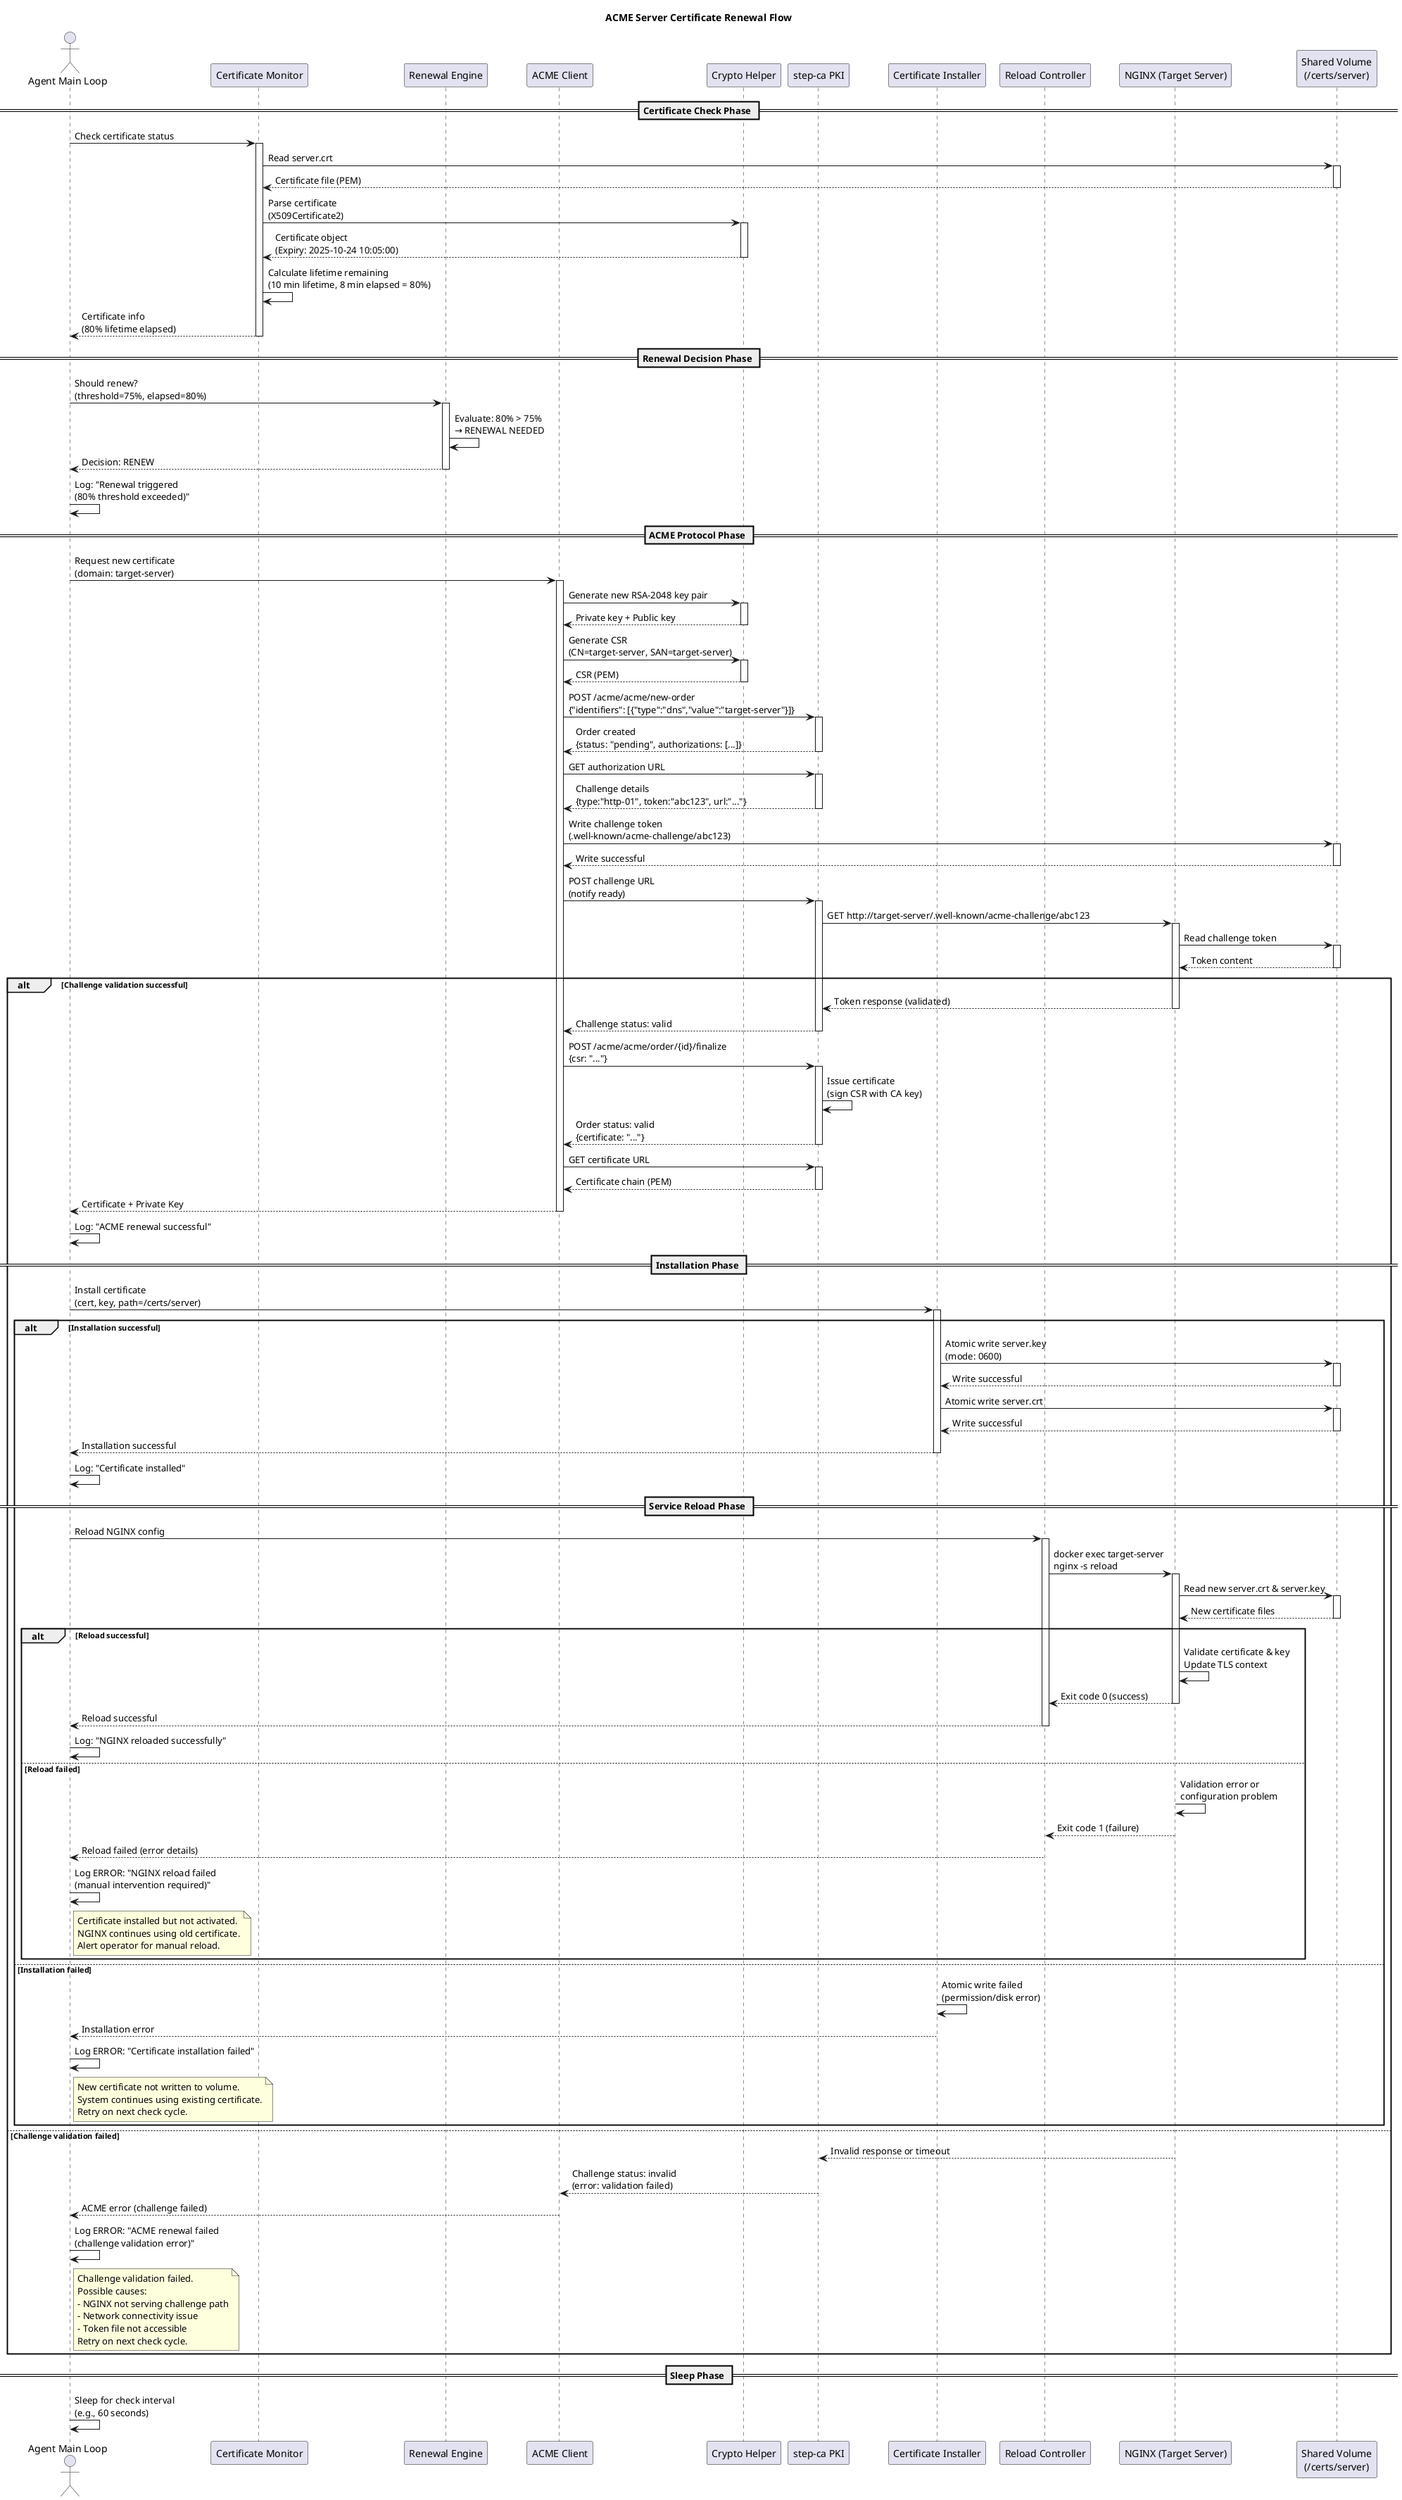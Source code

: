 @startuml
title ACME Server Certificate Renewal Flow

actor "Agent Main Loop" as Agent
participant "Certificate Monitor" as Monitor
participant "Renewal Engine" as Engine
participant "ACME Client" as ACME
participant "Crypto Helper" as Crypto
participant "step-ca PKI" as PKI
participant "Certificate Installer" as Installer
participant "Reload Controller" as Reload
participant "NGINX (Target Server)" as NGINX
participant "Shared Volume\n(/certs/server)" as Volume

== Certificate Check Phase ==

Agent -> Monitor : Check certificate status
activate Monitor
Monitor -> Volume : Read server.crt
activate Volume
Volume --> Monitor : Certificate file (PEM)
deactivate Volume

Monitor -> Crypto : Parse certificate\n(X509Certificate2)
activate Crypto
Crypto --> Monitor : Certificate object\n(Expiry: 2025-10-24 10:05:00)
deactivate Crypto

Monitor -> Monitor : Calculate lifetime remaining\n(10 min lifetime, 8 min elapsed = 80%)
Monitor --> Agent : Certificate info\n(80% lifetime elapsed)
deactivate Monitor

== Renewal Decision Phase ==

Agent -> Engine : Should renew?\n(threshold=75%, elapsed=80%)
activate Engine
Engine -> Engine : Evaluate: 80% > 75%\n→ RENEWAL NEEDED
Engine --> Agent : Decision: RENEW
deactivate Engine

Agent -> Agent : Log: "Renewal triggered\n(80% threshold exceeded)"

== ACME Protocol Phase ==

Agent -> ACME : Request new certificate\n(domain: target-server)
activate ACME

ACME -> Crypto : Generate new RSA-2048 key pair
activate Crypto
Crypto --> ACME : Private key + Public key
deactivate Crypto

ACME -> Crypto : Generate CSR\n(CN=target-server, SAN=target-server)
activate Crypto
Crypto --> ACME : CSR (PEM)
deactivate Crypto

ACME -> PKI : POST /acme/acme/new-order\n{"identifiers": [{"type":"dns","value":"target-server"}]}
activate PKI
PKI --> ACME : Order created\n{status: "pending", authorizations: [...]}
deactivate PKI

ACME -> PKI : GET authorization URL
activate PKI
PKI --> ACME : Challenge details\n{type:"http-01", token:"abc123", url:"..."}
deactivate PKI

ACME -> Volume : Write challenge token\n(.well-known/acme-challenge/abc123)
activate Volume
Volume --> ACME : Write successful
deactivate Volume

ACME -> PKI : POST challenge URL\n(notify ready)
activate PKI
PKI -> NGINX : GET http://target-server/.well-known/acme-challenge/abc123
activate NGINX
NGINX -> Volume : Read challenge token
activate Volume
Volume --> NGINX : Token content
deactivate Volume

alt Challenge validation successful
    NGINX --> PKI : Token response (validated)
    deactivate NGINX
    PKI --> ACME : Challenge status: valid
    deactivate PKI

    ACME -> PKI : POST /acme/acme/order/{id}/finalize\n{csr: "..."}
    activate PKI
    PKI -> PKI : Issue certificate\n(sign CSR with CA key)
    PKI --> ACME : Order status: valid\n{certificate: "..."}
    deactivate PKI

    ACME -> PKI : GET certificate URL
    activate PKI
    PKI --> ACME : Certificate chain (PEM)
    deactivate PKI

    ACME --> Agent : Certificate + Private Key
    deactivate ACME

    Agent -> Agent : Log: "ACME renewal successful"

    == Installation Phase ==

    Agent -> Installer : Install certificate\n(cert, key, path=/certs/server)
    activate Installer

    alt Installation successful
        Installer -> Volume : Atomic write server.key\n(mode: 0600)
        activate Volume
        Volume --> Installer : Write successful
        deactivate Volume

        Installer -> Volume : Atomic write server.crt
        activate Volume
        Volume --> Installer : Write successful
        deactivate Volume

        Installer --> Agent : Installation successful
        deactivate Installer

        Agent -> Agent : Log: "Certificate installed"

        == Service Reload Phase ==

        Agent -> Reload : Reload NGINX config
        activate Reload

        Reload -> NGINX : docker exec target-server\nnginx -s reload
        activate NGINX
        NGINX -> Volume : Read new server.crt & server.key
        activate Volume
        Volume --> NGINX : New certificate files
        deactivate Volume

        alt Reload successful
            NGINX -> NGINX : Validate certificate & key\nUpdate TLS context
            NGINX --> Reload : Exit code 0 (success)
            deactivate NGINX

            Reload --> Agent : Reload successful
            deactivate Reload

            Agent -> Agent : Log: "NGINX reloaded successfully"

        else Reload failed
            NGINX -> NGINX : Validation error or\nconfiguration problem
            NGINX --> Reload : Exit code 1 (failure)
            deactivate NGINX

            Reload --> Agent : Reload failed (error details)
            deactivate Reload

            Agent -> Agent : Log ERROR: "NGINX reload failed\n(manual intervention required)"
            note right of Agent
                Certificate installed but not activated.
                NGINX continues using old certificate.
                Alert operator for manual reload.
            end note
        end

    else Installation failed
        Installer -> Installer : Atomic write failed\n(permission/disk error)
        Installer --> Agent : Installation error
        deactivate Installer

        Agent -> Agent : Log ERROR: "Certificate installation failed"
        note right of Agent
            New certificate not written to volume.
            System continues using existing certificate.
            Retry on next check cycle.
        end note
    end

else Challenge validation failed
    NGINX --> PKI : Invalid response or timeout
    deactivate NGINX
    PKI --> ACME : Challenge status: invalid\n(error: validation failed)
    deactivate PKI

    ACME --> Agent : ACME error (challenge failed)
    deactivate ACME

    Agent -> Agent : Log ERROR: "ACME renewal failed\n(challenge validation error)"
    note right of Agent
        Challenge validation failed.
        Possible causes:
        - NGINX not serving challenge path
        - Network connectivity issue
        - Token file not accessible
        Retry on next check cycle.
    end note
end

== Sleep Phase ==

Agent -> Agent : Sleep for check interval\n(e.g., 60 seconds)

@enduml

